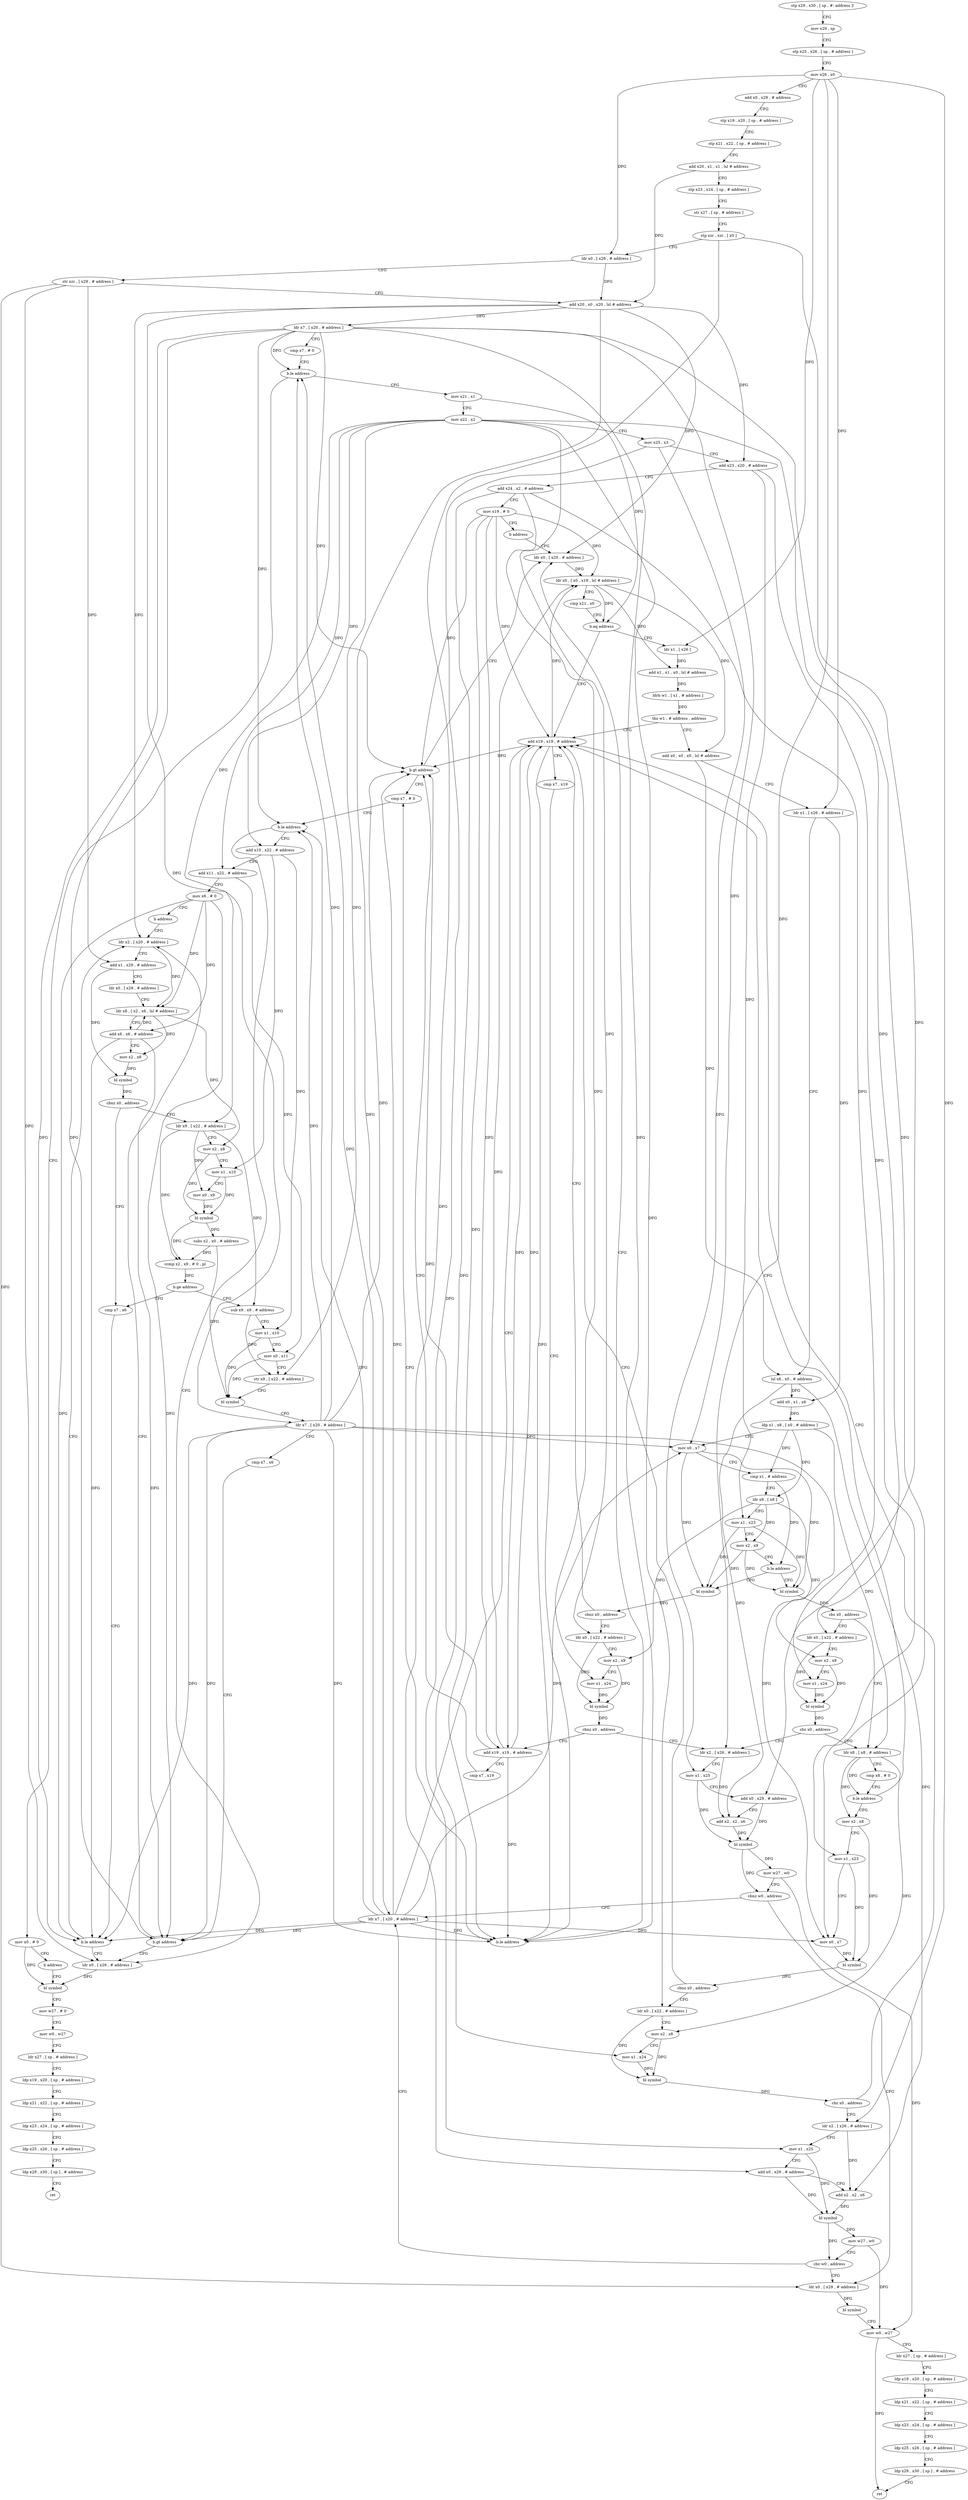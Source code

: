 digraph "func" {
"4330752" [label = "stp x29 , x30 , [ sp , #- address ]!" ]
"4330756" [label = "mov x29 , sp" ]
"4330760" [label = "stp x25 , x26 , [ sp , # address ]" ]
"4330764" [label = "mov x26 , x0" ]
"4330768" [label = "add x0 , x29 , # address" ]
"4330772" [label = "stp x19 , x20 , [ sp , # address ]" ]
"4330776" [label = "stp x21 , x22 , [ sp , # address ]" ]
"4330780" [label = "add x20 , x1 , x1 , lsl # address" ]
"4330784" [label = "stp x23 , x24 , [ sp , # address ]" ]
"4330788" [label = "str x27 , [ sp , # address ]" ]
"4330792" [label = "stp xzr , xzr , [ x0 ]" ]
"4330796" [label = "ldr x0 , [ x26 , # address ]" ]
"4330800" [label = "str xzr , [ x29 , # address ]" ]
"4330804" [label = "add x20 , x0 , x20 , lsl # address" ]
"4330808" [label = "ldr x7 , [ x20 , # address ]" ]
"4330812" [label = "cmp x7 , # 0" ]
"4330816" [label = "b.le address" ]
"4331332" [label = "mov x0 , # 0" ]
"4330820" [label = "mov x21 , x1" ]
"4331336" [label = "b address" ]
"4331292" [label = "bl symbol" ]
"4330824" [label = "mov x22 , x2" ]
"4330828" [label = "mov x25 , x3" ]
"4330832" [label = "add x23 , x20 , # address" ]
"4330836" [label = "add x24 , x2 , # address" ]
"4330840" [label = "mov x19 , # 0" ]
"4330844" [label = "b address" ]
"4330912" [label = "ldr x0 , [ x20 , # address ]" ]
"4331296" [label = "mov w27 , # 0" ]
"4331300" [label = "mov w0 , w27" ]
"4331304" [label = "ldr x27 , [ sp , # address ]" ]
"4331308" [label = "ldp x19 , x20 , [ sp , # address ]" ]
"4331312" [label = "ldp x21 , x22 , [ sp , # address ]" ]
"4331316" [label = "ldp x23 , x24 , [ sp , # address ]" ]
"4331320" [label = "ldp x25 , x26 , [ sp , # address ]" ]
"4331324" [label = "ldp x29 , x30 , [ sp ] , # address" ]
"4331328" [label = "ret" ]
"4330916" [label = "ldr x0 , [ x0 , x19 , lsl # address ]" ]
"4330920" [label = "cmp x21 , x0" ]
"4330924" [label = "b.eq address" ]
"4330900" [label = "add x19 , x19 , # address" ]
"4330928" [label = "ldr x1 , [ x26 ]" ]
"4330904" [label = "cmp x7 , x19" ]
"4330908" [label = "b.le address" ]
"4331160" [label = "cmp x7 , # 0" ]
"4330932" [label = "add x1 , x1 , x0 , lsl # address" ]
"4330936" [label = "ldrb w1 , [ x1 , # address ]" ]
"4330940" [label = "tbz w1 , # address , address" ]
"4330944" [label = "add x0 , x0 , x0 , lsl # address" ]
"4331164" [label = "b.le address" ]
"4331288" [label = "ldr x0 , [ x29 , # address ]" ]
"4331168" [label = "add x10 , x22 , # address" ]
"4330948" [label = "ldr x1 , [ x26 , # address ]" ]
"4330952" [label = "lsl x6 , x0 , # address" ]
"4330956" [label = "add x0 , x1 , x6" ]
"4330960" [label = "ldp x1 , x8 , [ x0 , # address ]" ]
"4330964" [label = "mov x0 , x7" ]
"4330968" [label = "cmp x1 , # address" ]
"4330972" [label = "ldr x9 , [ x8 ]" ]
"4330976" [label = "mov x1 , x23" ]
"4330980" [label = "mov x2 , x9" ]
"4330984" [label = "b.le address" ]
"4331120" [label = "bl symbol" ]
"4330988" [label = "bl symbol" ]
"4331172" [label = "add x11 , x22 , # address" ]
"4331176" [label = "mov x6 , # 0" ]
"4331180" [label = "b address" ]
"4331192" [label = "ldr x2 , [ x20 , # address ]" ]
"4331124" [label = "cbnz x0 , address" ]
"4331128" [label = "ldr x0 , [ x22 , # address ]" ]
"4330992" [label = "cbz x0 , address" ]
"4330848" [label = "ldr x0 , [ x22 , # address ]" ]
"4330996" [label = "ldr x8 , [ x8 , # address ]" ]
"4331196" [label = "add x1 , x29 , # address" ]
"4331200" [label = "ldr x0 , [ x29 , # address ]" ]
"4331204" [label = "ldr x8 , [ x2 , x6 , lsl # address ]" ]
"4331208" [label = "add x6 , x6 , # address" ]
"4331212" [label = "mov x2 , x8" ]
"4331216" [label = "bl symbol" ]
"4331220" [label = "cbnz x0 , address" ]
"4331184" [label = "cmp x7 , x6" ]
"4331224" [label = "ldr x9 , [ x22 , # address ]" ]
"4331132" [label = "mov x2 , x9" ]
"4331136" [label = "mov x1 , x24" ]
"4331140" [label = "bl symbol" ]
"4331144" [label = "cbnz x0 , address" ]
"4330868" [label = "ldr x2 , [ x26 , # address ]" ]
"4331148" [label = "add x19 , x19 , # address" ]
"4330852" [label = "mov x2 , x9" ]
"4330856" [label = "mov x1 , x24" ]
"4330860" [label = "bl symbol" ]
"4330864" [label = "cbz x0 , address" ]
"4331000" [label = "cmp x8 , # 0" ]
"4331004" [label = "b.le address" ]
"4331008" [label = "mov x2 , x8" ]
"4331188" [label = "b.le address" ]
"4331228" [label = "mov x2 , x8" ]
"4331232" [label = "mov x1 , x10" ]
"4331236" [label = "mov x0 , x9" ]
"4331240" [label = "bl symbol" ]
"4331244" [label = "subs x2 , x0 , # address" ]
"4331248" [label = "ccmp x2 , x9 , # 0 , pl" ]
"4331252" [label = "b.ge address" ]
"4331256" [label = "sub x9 , x9 , # address" ]
"4330872" [label = "mov x1 , x25" ]
"4330876" [label = "add x0 , x29 , # address" ]
"4330880" [label = "add x2 , x2 , x6" ]
"4330884" [label = "bl symbol" ]
"4330888" [label = "mov w27 , w0" ]
"4330892" [label = "cbnz w0 , address" ]
"4331076" [label = "ldr x0 , [ x29 , # address ]" ]
"4330896" [label = "ldr x7 , [ x20 , # address ]" ]
"4331152" [label = "cmp x7 , x19" ]
"4331156" [label = "b.gt address" ]
"4331012" [label = "mov x1 , x23" ]
"4331016" [label = "mov x0 , x7" ]
"4331020" [label = "bl symbol" ]
"4331024" [label = "cbnz x0 , address" ]
"4331028" [label = "ldr x0 , [ x22 , # address ]" ]
"4331260" [label = "mov x1 , x10" ]
"4331264" [label = "mov x0 , x11" ]
"4331268" [label = "str x9 , [ x22 , # address ]" ]
"4331272" [label = "bl symbol" ]
"4331276" [label = "ldr x7 , [ x20 , # address ]" ]
"4331280" [label = "cmp x7 , x6" ]
"4331284" [label = "b.gt address" ]
"4331080" [label = "bl symbol" ]
"4331084" [label = "mov w0 , w27" ]
"4331088" [label = "ldr x27 , [ sp , # address ]" ]
"4331092" [label = "ldp x19 , x20 , [ sp , # address ]" ]
"4331096" [label = "ldp x21 , x22 , [ sp , # address ]" ]
"4331100" [label = "ldp x23 , x24 , [ sp , # address ]" ]
"4331104" [label = "ldp x25 , x26 , [ sp , # address ]" ]
"4331108" [label = "ldp x29 , x30 , [ sp ] , # address" ]
"4331112" [label = "ret" ]
"4331032" [label = "mov x2 , x8" ]
"4331036" [label = "mov x1 , x24" ]
"4331040" [label = "bl symbol" ]
"4331044" [label = "cbz x0 , address" ]
"4331048" [label = "ldr x2 , [ x26 , # address ]" ]
"4331052" [label = "mov x1 , x25" ]
"4331056" [label = "add x0 , x29 , # address" ]
"4331060" [label = "add x2 , x2 , x6" ]
"4331064" [label = "bl symbol" ]
"4331068" [label = "mov w27 , w0" ]
"4331072" [label = "cbz w0 , address" ]
"4330752" -> "4330756" [ label = "CFG" ]
"4330756" -> "4330760" [ label = "CFG" ]
"4330760" -> "4330764" [ label = "CFG" ]
"4330764" -> "4330768" [ label = "CFG" ]
"4330764" -> "4330796" [ label = "DFG" ]
"4330764" -> "4330928" [ label = "DFG" ]
"4330764" -> "4330948" [ label = "DFG" ]
"4330764" -> "4330868" [ label = "DFG" ]
"4330764" -> "4331048" [ label = "DFG" ]
"4330768" -> "4330772" [ label = "CFG" ]
"4330772" -> "4330776" [ label = "CFG" ]
"4330776" -> "4330780" [ label = "CFG" ]
"4330780" -> "4330784" [ label = "CFG" ]
"4330780" -> "4330804" [ label = "DFG" ]
"4330784" -> "4330788" [ label = "CFG" ]
"4330788" -> "4330792" [ label = "CFG" ]
"4330792" -> "4330796" [ label = "CFG" ]
"4330792" -> "4330876" [ label = "DFG" ]
"4330792" -> "4331056" [ label = "DFG" ]
"4330796" -> "4330800" [ label = "CFG" ]
"4330796" -> "4330804" [ label = "DFG" ]
"4330800" -> "4330804" [ label = "CFG" ]
"4330800" -> "4331288" [ label = "DFG" ]
"4330800" -> "4331076" [ label = "DFG" ]
"4330800" -> "4331196" [ label = "DFG" ]
"4330804" -> "4330808" [ label = "DFG" ]
"4330804" -> "4330832" [ label = "DFG" ]
"4330804" -> "4330912" [ label = "DFG" ]
"4330804" -> "4331192" [ label = "DFG" ]
"4330804" -> "4330896" [ label = "DFG" ]
"4330804" -> "4331276" [ label = "DFG" ]
"4330808" -> "4330812" [ label = "CFG" ]
"4330808" -> "4330816" [ label = "DFG" ]
"4330808" -> "4330908" [ label = "DFG" ]
"4330808" -> "4331164" [ label = "DFG" ]
"4330808" -> "4330964" [ label = "DFG" ]
"4330808" -> "4331188" [ label = "DFG" ]
"4330808" -> "4331156" [ label = "DFG" ]
"4330808" -> "4331016" [ label = "DFG" ]
"4330808" -> "4331284" [ label = "DFG" ]
"4330812" -> "4330816" [ label = "CFG" ]
"4330816" -> "4331332" [ label = "CFG" ]
"4330816" -> "4330820" [ label = "CFG" ]
"4331332" -> "4331336" [ label = "CFG" ]
"4331332" -> "4331292" [ label = "DFG" ]
"4330820" -> "4330824" [ label = "CFG" ]
"4330820" -> "4330924" [ label = "DFG" ]
"4331336" -> "4331292" [ label = "CFG" ]
"4331292" -> "4331296" [ label = "CFG" ]
"4330824" -> "4330828" [ label = "CFG" ]
"4330824" -> "4331168" [ label = "DFG" ]
"4330824" -> "4331172" [ label = "DFG" ]
"4330824" -> "4331128" [ label = "DFG" ]
"4330824" -> "4330848" [ label = "DFG" ]
"4330824" -> "4331224" [ label = "DFG" ]
"4330824" -> "4331028" [ label = "DFG" ]
"4330824" -> "4331268" [ label = "DFG" ]
"4330828" -> "4330832" [ label = "CFG" ]
"4330828" -> "4330872" [ label = "DFG" ]
"4330828" -> "4331052" [ label = "DFG" ]
"4330832" -> "4330836" [ label = "CFG" ]
"4330832" -> "4330976" [ label = "DFG" ]
"4330832" -> "4331012" [ label = "DFG" ]
"4330836" -> "4330840" [ label = "CFG" ]
"4330836" -> "4331136" [ label = "DFG" ]
"4330836" -> "4330856" [ label = "DFG" ]
"4330836" -> "4331036" [ label = "DFG" ]
"4330840" -> "4330844" [ label = "CFG" ]
"4330840" -> "4330916" [ label = "DFG" ]
"4330840" -> "4330900" [ label = "DFG" ]
"4330840" -> "4330908" [ label = "DFG" ]
"4330840" -> "4331148" [ label = "DFG" ]
"4330840" -> "4331156" [ label = "DFG" ]
"4330844" -> "4330912" [ label = "CFG" ]
"4330912" -> "4330916" [ label = "DFG" ]
"4331296" -> "4331300" [ label = "CFG" ]
"4331300" -> "4331304" [ label = "CFG" ]
"4331304" -> "4331308" [ label = "CFG" ]
"4331308" -> "4331312" [ label = "CFG" ]
"4331312" -> "4331316" [ label = "CFG" ]
"4331316" -> "4331320" [ label = "CFG" ]
"4331320" -> "4331324" [ label = "CFG" ]
"4331324" -> "4331328" [ label = "CFG" ]
"4330916" -> "4330920" [ label = "CFG" ]
"4330916" -> "4330924" [ label = "DFG" ]
"4330916" -> "4330932" [ label = "DFG" ]
"4330916" -> "4330944" [ label = "DFG" ]
"4330920" -> "4330924" [ label = "CFG" ]
"4330924" -> "4330900" [ label = "CFG" ]
"4330924" -> "4330928" [ label = "CFG" ]
"4330900" -> "4330904" [ label = "CFG" ]
"4330900" -> "4330916" [ label = "DFG" ]
"4330900" -> "4330908" [ label = "DFG" ]
"4330900" -> "4331148" [ label = "DFG" ]
"4330900" -> "4331156" [ label = "DFG" ]
"4330928" -> "4330932" [ label = "DFG" ]
"4330904" -> "4330908" [ label = "CFG" ]
"4330908" -> "4331160" [ label = "CFG" ]
"4330908" -> "4330912" [ label = "CFG" ]
"4331160" -> "4331164" [ label = "CFG" ]
"4330932" -> "4330936" [ label = "DFG" ]
"4330936" -> "4330940" [ label = "DFG" ]
"4330940" -> "4330900" [ label = "CFG" ]
"4330940" -> "4330944" [ label = "CFG" ]
"4330944" -> "4330948" [ label = "CFG" ]
"4330944" -> "4330952" [ label = "DFG" ]
"4331164" -> "4331288" [ label = "CFG" ]
"4331164" -> "4331168" [ label = "CFG" ]
"4331288" -> "4331292" [ label = "DFG" ]
"4331168" -> "4331172" [ label = "CFG" ]
"4331168" -> "4331232" [ label = "DFG" ]
"4331168" -> "4331260" [ label = "DFG" ]
"4330948" -> "4330952" [ label = "CFG" ]
"4330948" -> "4330956" [ label = "DFG" ]
"4330952" -> "4330956" [ label = "DFG" ]
"4330952" -> "4330880" [ label = "DFG" ]
"4330952" -> "4331060" [ label = "DFG" ]
"4330956" -> "4330960" [ label = "DFG" ]
"4330960" -> "4330964" [ label = "CFG" ]
"4330960" -> "4330968" [ label = "DFG" ]
"4330960" -> "4330972" [ label = "DFG" ]
"4330960" -> "4330996" [ label = "DFG" ]
"4330964" -> "4330968" [ label = "CFG" ]
"4330964" -> "4331120" [ label = "DFG" ]
"4330964" -> "4330988" [ label = "DFG" ]
"4330968" -> "4330972" [ label = "CFG" ]
"4330968" -> "4330984" [ label = "DFG" ]
"4330972" -> "4330976" [ label = "CFG" ]
"4330972" -> "4330980" [ label = "DFG" ]
"4330972" -> "4331132" [ label = "DFG" ]
"4330972" -> "4330852" [ label = "DFG" ]
"4330976" -> "4330980" [ label = "CFG" ]
"4330976" -> "4331120" [ label = "DFG" ]
"4330976" -> "4330988" [ label = "DFG" ]
"4330980" -> "4330984" [ label = "CFG" ]
"4330980" -> "4331120" [ label = "DFG" ]
"4330980" -> "4330988" [ label = "DFG" ]
"4330984" -> "4331120" [ label = "CFG" ]
"4330984" -> "4330988" [ label = "CFG" ]
"4331120" -> "4331124" [ label = "DFG" ]
"4330988" -> "4330992" [ label = "DFG" ]
"4331172" -> "4331176" [ label = "CFG" ]
"4331172" -> "4331264" [ label = "DFG" ]
"4331176" -> "4331180" [ label = "CFG" ]
"4331176" -> "4331204" [ label = "DFG" ]
"4331176" -> "4331208" [ label = "DFG" ]
"4331176" -> "4331188" [ label = "DFG" ]
"4331176" -> "4331284" [ label = "DFG" ]
"4331180" -> "4331192" [ label = "CFG" ]
"4331192" -> "4331196" [ label = "CFG" ]
"4331192" -> "4331204" [ label = "DFG" ]
"4331124" -> "4330900" [ label = "CFG" ]
"4331124" -> "4331128" [ label = "CFG" ]
"4331128" -> "4331132" [ label = "CFG" ]
"4331128" -> "4331140" [ label = "DFG" ]
"4330992" -> "4330848" [ label = "CFG" ]
"4330992" -> "4330996" [ label = "CFG" ]
"4330848" -> "4330852" [ label = "CFG" ]
"4330848" -> "4330860" [ label = "DFG" ]
"4330996" -> "4331000" [ label = "CFG" ]
"4330996" -> "4331004" [ label = "DFG" ]
"4330996" -> "4331008" [ label = "DFG" ]
"4330996" -> "4331032" [ label = "DFG" ]
"4331196" -> "4331200" [ label = "CFG" ]
"4331196" -> "4331216" [ label = "DFG" ]
"4331200" -> "4331204" [ label = "CFG" ]
"4331204" -> "4331208" [ label = "CFG" ]
"4331204" -> "4331212" [ label = "DFG" ]
"4331204" -> "4331228" [ label = "DFG" ]
"4331208" -> "4331212" [ label = "CFG" ]
"4331208" -> "4331204" [ label = "DFG" ]
"4331208" -> "4331188" [ label = "DFG" ]
"4331208" -> "4331284" [ label = "DFG" ]
"4331212" -> "4331216" [ label = "DFG" ]
"4331216" -> "4331220" [ label = "DFG" ]
"4331220" -> "4331184" [ label = "CFG" ]
"4331220" -> "4331224" [ label = "CFG" ]
"4331184" -> "4331188" [ label = "CFG" ]
"4331224" -> "4331228" [ label = "CFG" ]
"4331224" -> "4331236" [ label = "DFG" ]
"4331224" -> "4331248" [ label = "DFG" ]
"4331224" -> "4331256" [ label = "DFG" ]
"4331132" -> "4331136" [ label = "CFG" ]
"4331132" -> "4331140" [ label = "DFG" ]
"4331136" -> "4331140" [ label = "DFG" ]
"4331140" -> "4331144" [ label = "DFG" ]
"4331144" -> "4330868" [ label = "CFG" ]
"4331144" -> "4331148" [ label = "CFG" ]
"4330868" -> "4330872" [ label = "CFG" ]
"4330868" -> "4330880" [ label = "DFG" ]
"4331148" -> "4331152" [ label = "CFG" ]
"4331148" -> "4330916" [ label = "DFG" ]
"4331148" -> "4330900" [ label = "DFG" ]
"4331148" -> "4330908" [ label = "DFG" ]
"4331148" -> "4331156" [ label = "DFG" ]
"4330852" -> "4330856" [ label = "CFG" ]
"4330852" -> "4330860" [ label = "DFG" ]
"4330856" -> "4330860" [ label = "DFG" ]
"4330860" -> "4330864" [ label = "DFG" ]
"4330864" -> "4330996" [ label = "CFG" ]
"4330864" -> "4330868" [ label = "CFG" ]
"4331000" -> "4331004" [ label = "CFG" ]
"4331004" -> "4330900" [ label = "CFG" ]
"4331004" -> "4331008" [ label = "CFG" ]
"4331008" -> "4331012" [ label = "CFG" ]
"4331008" -> "4331020" [ label = "DFG" ]
"4331188" -> "4331288" [ label = "CFG" ]
"4331188" -> "4331192" [ label = "CFG" ]
"4331228" -> "4331232" [ label = "CFG" ]
"4331228" -> "4331240" [ label = "DFG" ]
"4331232" -> "4331236" [ label = "CFG" ]
"4331232" -> "4331240" [ label = "DFG" ]
"4331236" -> "4331240" [ label = "DFG" ]
"4331240" -> "4331244" [ label = "DFG" ]
"4331240" -> "4331248" [ label = "DFG" ]
"4331244" -> "4331248" [ label = "DFG" ]
"4331244" -> "4331272" [ label = "DFG" ]
"4331248" -> "4331252" [ label = "DFG" ]
"4331252" -> "4331184" [ label = "CFG" ]
"4331252" -> "4331256" [ label = "CFG" ]
"4331256" -> "4331260" [ label = "CFG" ]
"4331256" -> "4331268" [ label = "DFG" ]
"4330872" -> "4330876" [ label = "CFG" ]
"4330872" -> "4330884" [ label = "DFG" ]
"4330876" -> "4330880" [ label = "CFG" ]
"4330876" -> "4330884" [ label = "DFG" ]
"4330880" -> "4330884" [ label = "DFG" ]
"4330884" -> "4330888" [ label = "DFG" ]
"4330884" -> "4330892" [ label = "DFG" ]
"4330888" -> "4330892" [ label = "CFG" ]
"4330888" -> "4331084" [ label = "DFG" ]
"4330892" -> "4331076" [ label = "CFG" ]
"4330892" -> "4330896" [ label = "CFG" ]
"4331076" -> "4331080" [ label = "DFG" ]
"4330896" -> "4330900" [ label = "CFG" ]
"4330896" -> "4330816" [ label = "DFG" ]
"4330896" -> "4331164" [ label = "DFG" ]
"4330896" -> "4330964" [ label = "DFG" ]
"4330896" -> "4331016" [ label = "DFG" ]
"4330896" -> "4330908" [ label = "DFG" ]
"4330896" -> "4331188" [ label = "DFG" ]
"4330896" -> "4331156" [ label = "DFG" ]
"4330896" -> "4331284" [ label = "DFG" ]
"4331152" -> "4331156" [ label = "CFG" ]
"4331156" -> "4330912" [ label = "CFG" ]
"4331156" -> "4331160" [ label = "CFG" ]
"4331012" -> "4331016" [ label = "CFG" ]
"4331012" -> "4331020" [ label = "DFG" ]
"4331016" -> "4331020" [ label = "DFG" ]
"4331020" -> "4331024" [ label = "DFG" ]
"4331024" -> "4330900" [ label = "CFG" ]
"4331024" -> "4331028" [ label = "CFG" ]
"4331028" -> "4331032" [ label = "CFG" ]
"4331028" -> "4331040" [ label = "DFG" ]
"4331260" -> "4331264" [ label = "CFG" ]
"4331260" -> "4331272" [ label = "DFG" ]
"4331264" -> "4331268" [ label = "CFG" ]
"4331264" -> "4331272" [ label = "DFG" ]
"4331268" -> "4331272" [ label = "CFG" ]
"4331272" -> "4331276" [ label = "CFG" ]
"4331276" -> "4331280" [ label = "CFG" ]
"4331276" -> "4330816" [ label = "DFG" ]
"4331276" -> "4331164" [ label = "DFG" ]
"4331276" -> "4330964" [ label = "DFG" ]
"4331276" -> "4331016" [ label = "DFG" ]
"4331276" -> "4330908" [ label = "DFG" ]
"4331276" -> "4331188" [ label = "DFG" ]
"4331276" -> "4331156" [ label = "DFG" ]
"4331276" -> "4331284" [ label = "DFG" ]
"4331280" -> "4331284" [ label = "CFG" ]
"4331284" -> "4331192" [ label = "CFG" ]
"4331284" -> "4331288" [ label = "CFG" ]
"4331080" -> "4331084" [ label = "CFG" ]
"4331084" -> "4331088" [ label = "CFG" ]
"4331084" -> "4331112" [ label = "DFG" ]
"4331088" -> "4331092" [ label = "CFG" ]
"4331092" -> "4331096" [ label = "CFG" ]
"4331096" -> "4331100" [ label = "CFG" ]
"4331100" -> "4331104" [ label = "CFG" ]
"4331104" -> "4331108" [ label = "CFG" ]
"4331108" -> "4331112" [ label = "CFG" ]
"4331032" -> "4331036" [ label = "CFG" ]
"4331032" -> "4331040" [ label = "DFG" ]
"4331036" -> "4331040" [ label = "DFG" ]
"4331040" -> "4331044" [ label = "DFG" ]
"4331044" -> "4330900" [ label = "CFG" ]
"4331044" -> "4331048" [ label = "CFG" ]
"4331048" -> "4331052" [ label = "CFG" ]
"4331048" -> "4331060" [ label = "DFG" ]
"4331052" -> "4331056" [ label = "CFG" ]
"4331052" -> "4331064" [ label = "DFG" ]
"4331056" -> "4331060" [ label = "CFG" ]
"4331056" -> "4331064" [ label = "DFG" ]
"4331060" -> "4331064" [ label = "DFG" ]
"4331064" -> "4331068" [ label = "DFG" ]
"4331064" -> "4331072" [ label = "DFG" ]
"4331068" -> "4331072" [ label = "CFG" ]
"4331068" -> "4331084" [ label = "DFG" ]
"4331072" -> "4330896" [ label = "CFG" ]
"4331072" -> "4331076" [ label = "CFG" ]
}
